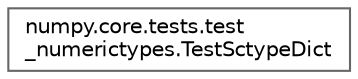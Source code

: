 digraph "Graphical Class Hierarchy"
{
 // LATEX_PDF_SIZE
  bgcolor="transparent";
  edge [fontname=Helvetica,fontsize=10,labelfontname=Helvetica,labelfontsize=10];
  node [fontname=Helvetica,fontsize=10,shape=box,height=0.2,width=0.4];
  rankdir="LR";
  Node0 [id="Node000000",label="numpy.core.tests.test\l_numerictypes.TestSctypeDict",height=0.2,width=0.4,color="grey40", fillcolor="white", style="filled",URL="$d0/d22/classnumpy_1_1core_1_1tests_1_1test__numerictypes_1_1TestSctypeDict.html",tooltip=" "];
}
